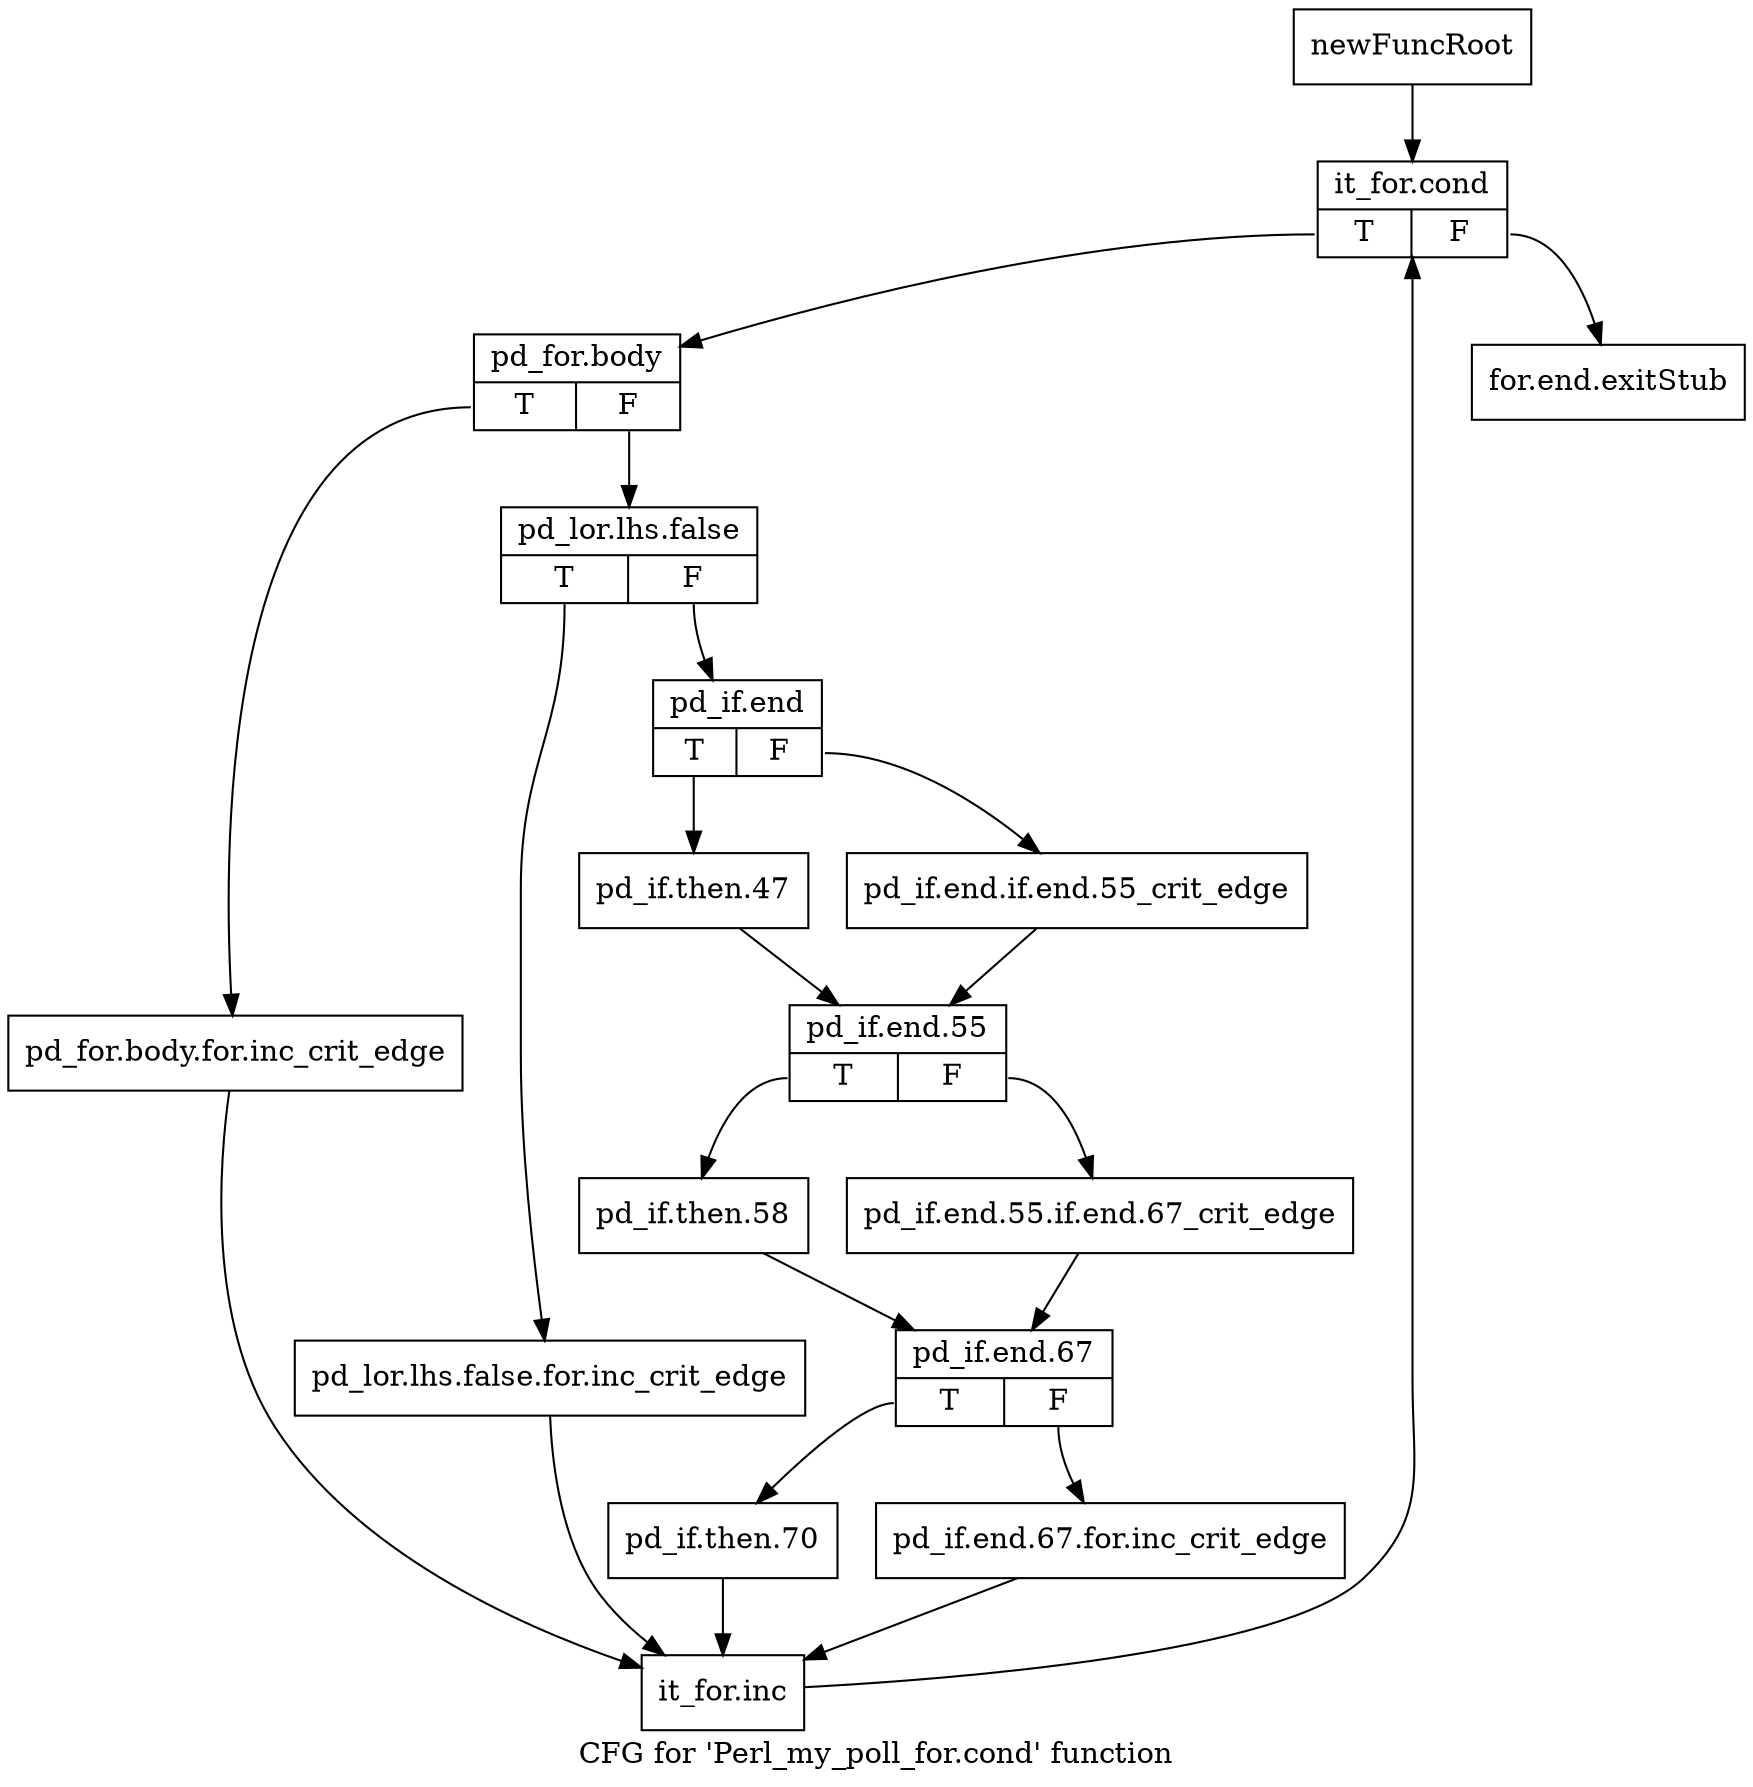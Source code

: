 digraph "CFG for 'Perl_my_poll_for.cond' function" {
	label="CFG for 'Perl_my_poll_for.cond' function";

	Node0x5898f20 [shape=record,label="{newFuncRoot}"];
	Node0x5898f20 -> Node0x5898fc0;
	Node0x5898f70 [shape=record,label="{for.end.exitStub}"];
	Node0x5898fc0 [shape=record,label="{it_for.cond|{<s0>T|<s1>F}}"];
	Node0x5898fc0:s0 -> Node0x5899010;
	Node0x5898fc0:s1 -> Node0x5898f70;
	Node0x5899010 [shape=record,label="{pd_for.body|{<s0>T|<s1>F}}"];
	Node0x5899010:s0 -> Node0x58993d0;
	Node0x5899010:s1 -> Node0x5899060;
	Node0x5899060 [shape=record,label="{pd_lor.lhs.false|{<s0>T|<s1>F}}"];
	Node0x5899060:s0 -> Node0x5899380;
	Node0x5899060:s1 -> Node0x58990b0;
	Node0x58990b0 [shape=record,label="{pd_if.end|{<s0>T|<s1>F}}"];
	Node0x58990b0:s0 -> Node0x5899150;
	Node0x58990b0:s1 -> Node0x5899100;
	Node0x5899100 [shape=record,label="{pd_if.end.if.end.55_crit_edge}"];
	Node0x5899100 -> Node0x58991a0;
	Node0x5899150 [shape=record,label="{pd_if.then.47}"];
	Node0x5899150 -> Node0x58991a0;
	Node0x58991a0 [shape=record,label="{pd_if.end.55|{<s0>T|<s1>F}}"];
	Node0x58991a0:s0 -> Node0x5899240;
	Node0x58991a0:s1 -> Node0x58991f0;
	Node0x58991f0 [shape=record,label="{pd_if.end.55.if.end.67_crit_edge}"];
	Node0x58991f0 -> Node0x5899290;
	Node0x5899240 [shape=record,label="{pd_if.then.58}"];
	Node0x5899240 -> Node0x5899290;
	Node0x5899290 [shape=record,label="{pd_if.end.67|{<s0>T|<s1>F}}"];
	Node0x5899290:s0 -> Node0x5899330;
	Node0x5899290:s1 -> Node0x58992e0;
	Node0x58992e0 [shape=record,label="{pd_if.end.67.for.inc_crit_edge}"];
	Node0x58992e0 -> Node0x5899420;
	Node0x5899330 [shape=record,label="{pd_if.then.70}"];
	Node0x5899330 -> Node0x5899420;
	Node0x5899380 [shape=record,label="{pd_lor.lhs.false.for.inc_crit_edge}"];
	Node0x5899380 -> Node0x5899420;
	Node0x58993d0 [shape=record,label="{pd_for.body.for.inc_crit_edge}"];
	Node0x58993d0 -> Node0x5899420;
	Node0x5899420 [shape=record,label="{it_for.inc}"];
	Node0x5899420 -> Node0x5898fc0;
}
